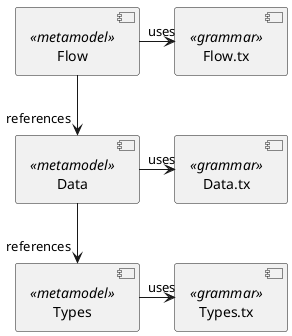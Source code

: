 @startuml
component Types.tx <<grammar>> as TypesG
component Data.tx <<grammar>> as DataG
component Flow.tx <<grammar>> as FlowG

component Types <<metamodel>> as Types
component Data <<metamodel>> as Data
component Flow <<metamodel>> as Flow

Data --> "references" Types
Flow --> "references" Data

Types -> "uses" TypesG
Data -> "uses" DataG
Flow -> "uses" FlowG
@enduml

